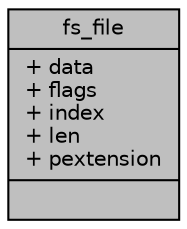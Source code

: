 digraph "fs_file"
{
 // LATEX_PDF_SIZE
  edge [fontname="Helvetica",fontsize="10",labelfontname="Helvetica",labelfontsize="10"];
  node [fontname="Helvetica",fontsize="10",shape=record];
  Node1 [label="{fs_file\n|+ data\l+ flags\l+ index\l+ len\l+ pextension\l|}",height=0.2,width=0.4,color="black", fillcolor="grey75", style="filled", fontcolor="black",tooltip=" "];
}
